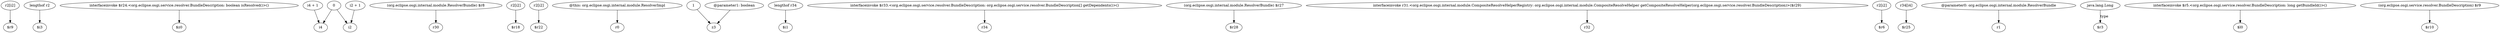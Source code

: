 digraph g {
0[label="r2[i2]"]
1[label="$r9"]
0->1[label=""]
2[label="lengthof r2"]
3[label="$i3"]
2->3[label=""]
4[label="interfaceinvoke $r24.<org.eclipse.osgi.service.resolver.BundleDescription: boolean isResolved()>()"]
5[label="$z0"]
4->5[label=""]
6[label="i4 + 1"]
7[label="i4"]
6->7[label=""]
8[label="(org.eclipse.osgi.internal.module.ResolverBundle) $r8"]
9[label="r30"]
8->9[label=""]
10[label="r2[i2]"]
11[label="$r18"]
10->11[label=""]
12[label="r2[i2]"]
13[label="$r22"]
12->13[label=""]
14[label="@this: org.eclipse.osgi.internal.module.ResolverImpl"]
15[label="r0"]
14->15[label=""]
16[label="1"]
17[label="z3"]
16->17[label=""]
18[label="lengthof r34"]
19[label="$i1"]
18->19[label=""]
20[label="0"]
20->7[label=""]
21[label="i2"]
20->21[label=""]
22[label="interfaceinvoke $r33.<org.eclipse.osgi.service.resolver.BundleDescription: org.eclipse.osgi.service.resolver.BundleDescription[] getDependents()>()"]
23[label="r34"]
22->23[label=""]
24[label="@parameter1: boolean"]
24->17[label=""]
25[label="(org.eclipse.osgi.internal.module.ResolverBundle) $r27"]
26[label="$r28"]
25->26[label=""]
27[label="interfaceinvoke r31.<org.eclipse.osgi.internal.module.CompositeResolveHelperRegistry: org.eclipse.osgi.internal.module.CompositeResolveHelper getCompositeResolveHelper(org.eclipse.osgi.service.resolver.BundleDescription)>($r29)"]
28[label="r32"]
27->28[label=""]
29[label="r2[i2]"]
30[label="$r6"]
29->30[label=""]
31[label="r34[i4]"]
32[label="$r25"]
31->32[label=""]
33[label="@parameter0: org.eclipse.osgi.internal.module.ResolverBundle"]
34[label="r1"]
33->34[label=""]
35[label="java.lang.Long"]
36[label="$r3"]
35->36[label="type"]
37[label="interfaceinvoke $r5.<org.eclipse.osgi.service.resolver.BundleDescription: long getBundleId()>()"]
38[label="$l0"]
37->38[label=""]
39[label="i2 + 1"]
39->21[label=""]
40[label="(org.eclipse.osgi.service.resolver.BundleDescription) $r9"]
41[label="$r10"]
40->41[label=""]
}